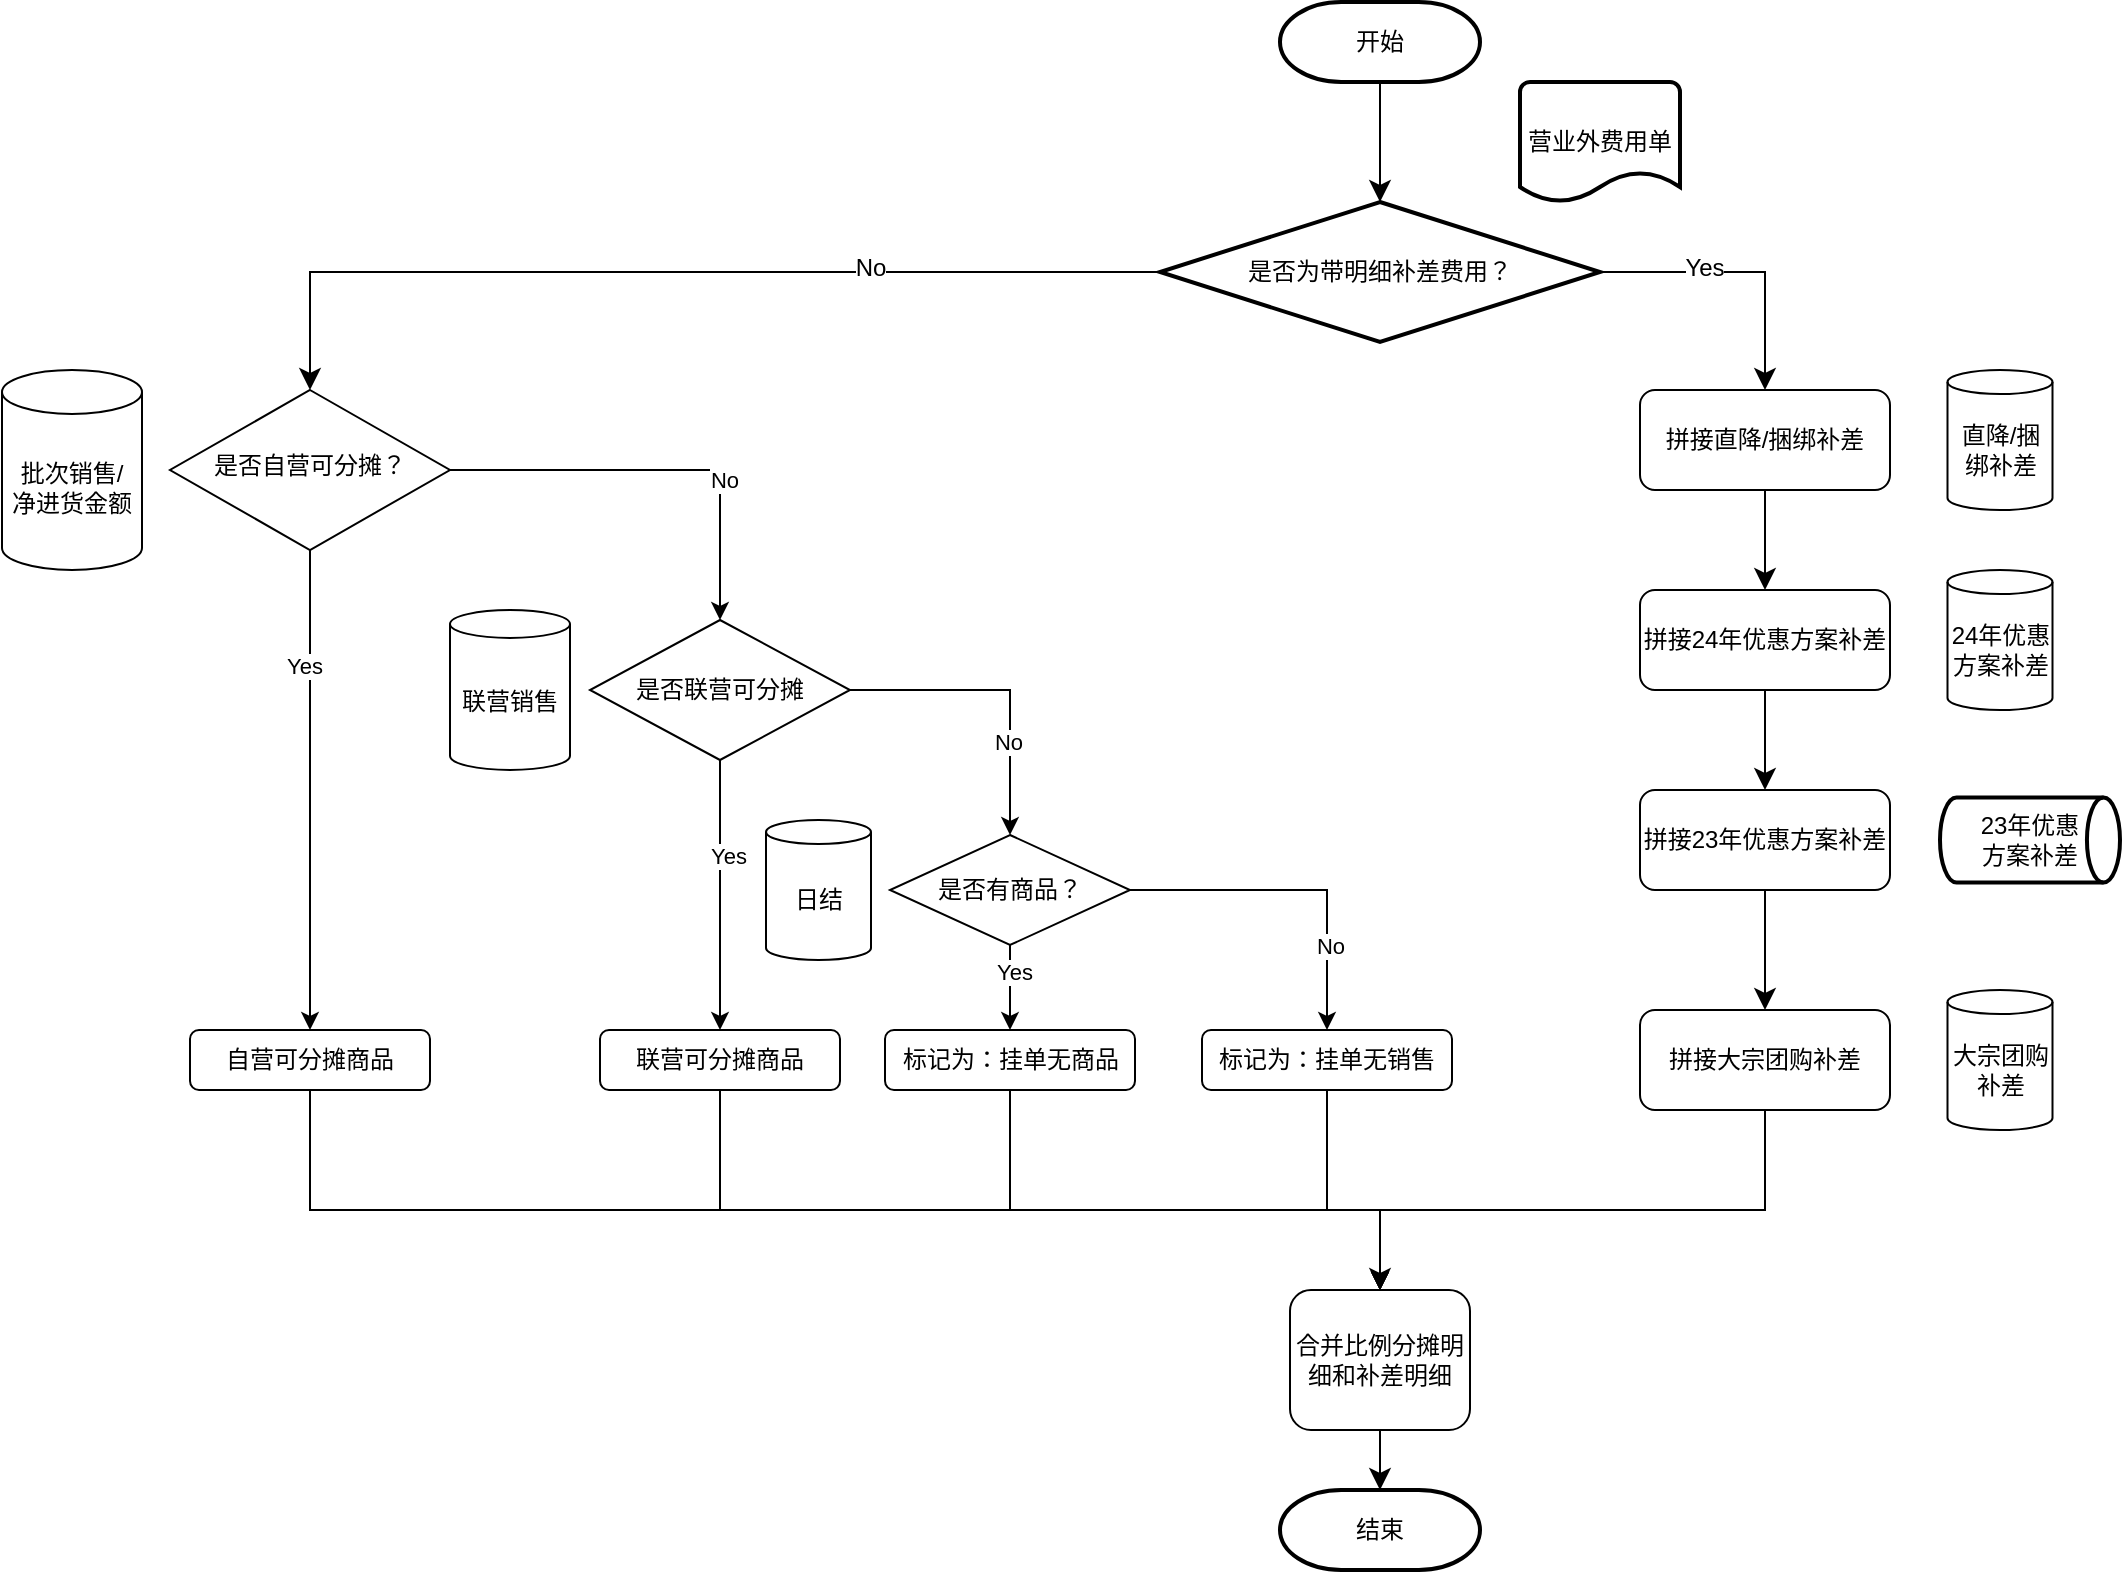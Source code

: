 <mxfile version="25.0.1">
  <diagram id="C5RBs43oDa-KdzZeNtuy" name="Page-1">
    <mxGraphModel dx="1674" dy="827" grid="1" gridSize="10" guides="1" tooltips="1" connect="1" arrows="1" fold="1" page="1" pageScale="1" pageWidth="827" pageHeight="1169" math="0" shadow="0">
      <root>
        <mxCell id="WIyWlLk6GJQsqaUBKTNV-0" />
        <mxCell id="WIyWlLk6GJQsqaUBKTNV-1" parent="WIyWlLk6GJQsqaUBKTNV-0" />
        <mxCell id="p3PwDsmP71-3m6JrjDb_-6" value="" style="edgeStyle=orthogonalEdgeStyle;rounded=0;orthogonalLoop=1;jettySize=auto;html=1;" parent="WIyWlLk6GJQsqaUBKTNV-1" source="WIyWlLk6GJQsqaUBKTNV-6" target="p3PwDsmP71-3m6JrjDb_-4" edge="1">
          <mxGeometry relative="1" as="geometry" />
        </mxCell>
        <mxCell id="p3PwDsmP71-3m6JrjDb_-7" value="Yes" style="edgeLabel;html=1;align=center;verticalAlign=middle;resizable=0;points=[];" parent="p3PwDsmP71-3m6JrjDb_-6" vertex="1" connectable="0">
          <mxGeometry x="-0.52" y="-3" relative="1" as="geometry">
            <mxPoint as="offset" />
          </mxGeometry>
        </mxCell>
        <mxCell id="p3PwDsmP71-3m6JrjDb_-9" style="edgeStyle=orthogonalEdgeStyle;rounded=0;orthogonalLoop=1;jettySize=auto;html=1;exitX=1;exitY=0.5;exitDx=0;exitDy=0;entryX=0.5;entryY=0;entryDx=0;entryDy=0;" parent="WIyWlLk6GJQsqaUBKTNV-1" source="WIyWlLk6GJQsqaUBKTNV-6" target="p3PwDsmP71-3m6JrjDb_-8" edge="1">
          <mxGeometry relative="1" as="geometry" />
        </mxCell>
        <mxCell id="p3PwDsmP71-3m6JrjDb_-11" value="No" style="edgeLabel;html=1;align=center;verticalAlign=middle;resizable=0;points=[];" parent="p3PwDsmP71-3m6JrjDb_-9" vertex="1" connectable="0">
          <mxGeometry x="0.333" y="2" relative="1" as="geometry">
            <mxPoint as="offset" />
          </mxGeometry>
        </mxCell>
        <mxCell id="WIyWlLk6GJQsqaUBKTNV-6" value="是否自营可分摊？" style="rhombus;whiteSpace=wrap;html=1;shadow=0;fontFamily=Helvetica;fontSize=12;align=center;strokeWidth=1;spacing=6;spacingTop=-4;" parent="WIyWlLk6GJQsqaUBKTNV-1" vertex="1">
          <mxGeometry x="135" y="320" width="140" height="80" as="geometry" />
        </mxCell>
        <mxCell id="p3PwDsmP71-3m6JrjDb_-33" style="edgeStyle=orthogonalEdgeStyle;rounded=0;orthogonalLoop=1;jettySize=auto;html=1;exitX=0.5;exitY=1;exitDx=0;exitDy=0;entryX=0.5;entryY=0;entryDx=0;entryDy=0;" parent="WIyWlLk6GJQsqaUBKTNV-1" source="p3PwDsmP71-3m6JrjDb_-4" target="p3PwDsmP71-3m6JrjDb_-32" edge="1">
          <mxGeometry relative="1" as="geometry">
            <Array as="points">
              <mxPoint x="205" y="730" />
              <mxPoint x="740" y="730" />
            </Array>
          </mxGeometry>
        </mxCell>
        <mxCell id="p3PwDsmP71-3m6JrjDb_-4" value="自营可分摊商品" style="rounded=1;whiteSpace=wrap;html=1;" parent="WIyWlLk6GJQsqaUBKTNV-1" vertex="1">
          <mxGeometry x="145" y="640" width="120" height="30" as="geometry" />
        </mxCell>
        <mxCell id="p3PwDsmP71-3m6JrjDb_-13" style="edgeStyle=orthogonalEdgeStyle;rounded=0;orthogonalLoop=1;jettySize=auto;html=1;exitX=0.5;exitY=1;exitDx=0;exitDy=0;" parent="WIyWlLk6GJQsqaUBKTNV-1" source="p3PwDsmP71-3m6JrjDb_-8" target="p3PwDsmP71-3m6JrjDb_-12" edge="1">
          <mxGeometry relative="1" as="geometry" />
        </mxCell>
        <mxCell id="p3PwDsmP71-3m6JrjDb_-14" value="Yes" style="edgeLabel;html=1;align=center;verticalAlign=middle;resizable=0;points=[];" parent="p3PwDsmP71-3m6JrjDb_-13" vertex="1" connectable="0">
          <mxGeometry x="-0.289" y="4" relative="1" as="geometry">
            <mxPoint as="offset" />
          </mxGeometry>
        </mxCell>
        <mxCell id="p3PwDsmP71-3m6JrjDb_-19" style="edgeStyle=orthogonalEdgeStyle;rounded=0;orthogonalLoop=1;jettySize=auto;html=1;exitX=1;exitY=0.5;exitDx=0;exitDy=0;entryX=0.5;entryY=0;entryDx=0;entryDy=0;" parent="WIyWlLk6GJQsqaUBKTNV-1" source="p3PwDsmP71-3m6JrjDb_-8" target="p3PwDsmP71-3m6JrjDb_-18" edge="1">
          <mxGeometry relative="1" as="geometry" />
        </mxCell>
        <mxCell id="p3PwDsmP71-3m6JrjDb_-20" value="No" style="edgeLabel;html=1;align=center;verticalAlign=middle;resizable=0;points=[];" parent="p3PwDsmP71-3m6JrjDb_-19" vertex="1" connectable="0">
          <mxGeometry x="0.384" y="-1" relative="1" as="geometry">
            <mxPoint as="offset" />
          </mxGeometry>
        </mxCell>
        <mxCell id="p3PwDsmP71-3m6JrjDb_-8" value="是否联营可分摊" style="rhombus;whiteSpace=wrap;html=1;" parent="WIyWlLk6GJQsqaUBKTNV-1" vertex="1">
          <mxGeometry x="345" y="435" width="130" height="70" as="geometry" />
        </mxCell>
        <mxCell id="p3PwDsmP71-3m6JrjDb_-34" style="edgeStyle=orthogonalEdgeStyle;rounded=0;orthogonalLoop=1;jettySize=auto;html=1;exitX=0.5;exitY=1;exitDx=0;exitDy=0;entryX=0.5;entryY=0;entryDx=0;entryDy=0;" parent="WIyWlLk6GJQsqaUBKTNV-1" source="p3PwDsmP71-3m6JrjDb_-12" target="p3PwDsmP71-3m6JrjDb_-32" edge="1">
          <mxGeometry relative="1" as="geometry">
            <mxPoint x="471" y="760" as="targetPoint" />
            <Array as="points">
              <mxPoint x="410" y="730" />
              <mxPoint x="740" y="730" />
            </Array>
          </mxGeometry>
        </mxCell>
        <mxCell id="p3PwDsmP71-3m6JrjDb_-12" value="联营可分摊商品" style="rounded=1;whiteSpace=wrap;html=1;" parent="WIyWlLk6GJQsqaUBKTNV-1" vertex="1">
          <mxGeometry x="350" y="640" width="120" height="30" as="geometry" />
        </mxCell>
        <mxCell id="p3PwDsmP71-3m6JrjDb_-28" style="edgeStyle=orthogonalEdgeStyle;rounded=0;orthogonalLoop=1;jettySize=auto;html=1;exitX=1;exitY=0.5;exitDx=0;exitDy=0;entryX=0.5;entryY=0;entryDx=0;entryDy=0;" parent="WIyWlLk6GJQsqaUBKTNV-1" source="p3PwDsmP71-3m6JrjDb_-18" target="p3PwDsmP71-3m6JrjDb_-24" edge="1">
          <mxGeometry relative="1" as="geometry" />
        </mxCell>
        <mxCell id="p3PwDsmP71-3m6JrjDb_-39" value="No" style="edgeLabel;html=1;align=center;verticalAlign=middle;resizable=0;points=[];" parent="p3PwDsmP71-3m6JrjDb_-28" vertex="1" connectable="0">
          <mxGeometry x="0.501" y="1" relative="1" as="geometry">
            <mxPoint as="offset" />
          </mxGeometry>
        </mxCell>
        <mxCell id="p3PwDsmP71-3m6JrjDb_-29" value="" style="edgeStyle=orthogonalEdgeStyle;rounded=0;orthogonalLoop=1;jettySize=auto;html=1;" parent="WIyWlLk6GJQsqaUBKTNV-1" source="p3PwDsmP71-3m6JrjDb_-18" target="p3PwDsmP71-3m6JrjDb_-23" edge="1">
          <mxGeometry relative="1" as="geometry" />
        </mxCell>
        <mxCell id="p3PwDsmP71-3m6JrjDb_-38" value="Yes" style="edgeLabel;html=1;align=center;verticalAlign=middle;resizable=0;points=[];" parent="p3PwDsmP71-3m6JrjDb_-29" vertex="1" connectable="0">
          <mxGeometry x="-0.412" y="2" relative="1" as="geometry">
            <mxPoint y="1" as="offset" />
          </mxGeometry>
        </mxCell>
        <mxCell id="p3PwDsmP71-3m6JrjDb_-18" value="是否有商品？" style="rhombus;whiteSpace=wrap;html=1;" parent="WIyWlLk6GJQsqaUBKTNV-1" vertex="1">
          <mxGeometry x="495" y="542.5" width="120" height="55" as="geometry" />
        </mxCell>
        <mxCell id="p3PwDsmP71-3m6JrjDb_-35" style="edgeStyle=orthogonalEdgeStyle;rounded=0;orthogonalLoop=1;jettySize=auto;html=1;exitX=0.5;exitY=1;exitDx=0;exitDy=0;entryX=0.5;entryY=0;entryDx=0;entryDy=0;" parent="WIyWlLk6GJQsqaUBKTNV-1" source="p3PwDsmP71-3m6JrjDb_-23" target="p3PwDsmP71-3m6JrjDb_-32" edge="1">
          <mxGeometry relative="1" as="geometry">
            <Array as="points">
              <mxPoint x="555" y="730" />
              <mxPoint x="740" y="730" />
            </Array>
          </mxGeometry>
        </mxCell>
        <mxCell id="p3PwDsmP71-3m6JrjDb_-23" value="标记为：挂单无商品" style="rounded=1;whiteSpace=wrap;html=1;" parent="WIyWlLk6GJQsqaUBKTNV-1" vertex="1">
          <mxGeometry x="492.5" y="640" width="125" height="30" as="geometry" />
        </mxCell>
        <mxCell id="p3PwDsmP71-3m6JrjDb_-36" style="edgeStyle=orthogonalEdgeStyle;rounded=0;orthogonalLoop=1;jettySize=auto;html=1;exitX=0.5;exitY=1;exitDx=0;exitDy=0;entryX=0.5;entryY=0;entryDx=0;entryDy=0;" parent="WIyWlLk6GJQsqaUBKTNV-1" source="p3PwDsmP71-3m6JrjDb_-24" target="p3PwDsmP71-3m6JrjDb_-32" edge="1">
          <mxGeometry relative="1" as="geometry">
            <Array as="points">
              <mxPoint x="714" y="730" />
              <mxPoint x="740" y="730" />
            </Array>
          </mxGeometry>
        </mxCell>
        <mxCell id="p3PwDsmP71-3m6JrjDb_-24" value="标记为：挂单无销售" style="rounded=1;whiteSpace=wrap;html=1;" parent="WIyWlLk6GJQsqaUBKTNV-1" vertex="1">
          <mxGeometry x="651" y="640" width="125" height="30" as="geometry" />
        </mxCell>
        <mxCell id="cuTJXf23_0xr2EWPJ04x-45" style="edgeStyle=none;curved=1;rounded=0;orthogonalLoop=1;jettySize=auto;html=1;exitX=0.5;exitY=1;exitDx=0;exitDy=0;fontSize=12;startSize=8;endSize=8;" parent="WIyWlLk6GJQsqaUBKTNV-1" source="p3PwDsmP71-3m6JrjDb_-32" target="cuTJXf23_0xr2EWPJ04x-44" edge="1">
          <mxGeometry relative="1" as="geometry" />
        </mxCell>
        <mxCell id="p3PwDsmP71-3m6JrjDb_-32" value="合并比例分摊明细和补差明细" style="rounded=1;whiteSpace=wrap;html=1;" parent="WIyWlLk6GJQsqaUBKTNV-1" vertex="1">
          <mxGeometry x="695" y="770" width="90" height="70" as="geometry" />
        </mxCell>
        <mxCell id="-HyJnITgvamLCmjTLoUI-0" value="批次销售/&lt;br&gt;净进货金额" style="shape=cylinder3;whiteSpace=wrap;html=1;boundedLbl=1;backgroundOutline=1;size=11;" parent="WIyWlLk6GJQsqaUBKTNV-1" vertex="1">
          <mxGeometry x="51" y="310" width="70" height="100" as="geometry" />
        </mxCell>
        <mxCell id="-HyJnITgvamLCmjTLoUI-1" value="联营销售" style="shape=cylinder3;whiteSpace=wrap;html=1;boundedLbl=1;backgroundOutline=1;size=7;" parent="WIyWlLk6GJQsqaUBKTNV-1" vertex="1">
          <mxGeometry x="275" y="430" width="60" height="80" as="geometry" />
        </mxCell>
        <mxCell id="-HyJnITgvamLCmjTLoUI-2" value="日结" style="shape=cylinder3;whiteSpace=wrap;html=1;boundedLbl=1;backgroundOutline=1;size=6;" parent="WIyWlLk6GJQsqaUBKTNV-1" vertex="1">
          <mxGeometry x="433" y="535" width="52.5" height="70" as="geometry" />
        </mxCell>
        <mxCell id="cuTJXf23_0xr2EWPJ04x-11" style="edgeStyle=none;curved=1;rounded=0;orthogonalLoop=1;jettySize=auto;html=1;exitX=0.5;exitY=1;exitDx=0;exitDy=0;fontSize=12;startSize=8;endSize=8;" parent="WIyWlLk6GJQsqaUBKTNV-1" target="cuTJXf23_0xr2EWPJ04x-10" edge="1">
          <mxGeometry relative="1" as="geometry">
            <mxPoint x="740" y="166" as="sourcePoint" />
          </mxGeometry>
        </mxCell>
        <mxCell id="cuTJXf23_0xr2EWPJ04x-18" style="edgeStyle=orthogonalEdgeStyle;rounded=0;orthogonalLoop=1;jettySize=auto;html=1;exitX=1;exitY=0.5;exitDx=0;exitDy=0;exitPerimeter=0;fontSize=12;startSize=8;endSize=8;entryX=0.5;entryY=0;entryDx=0;entryDy=0;" parent="WIyWlLk6GJQsqaUBKTNV-1" source="cuTJXf23_0xr2EWPJ04x-10" target="cuTJXf23_0xr2EWPJ04x-23" edge="1">
          <mxGeometry relative="1" as="geometry">
            <mxPoint x="930" y="270" as="targetPoint" />
          </mxGeometry>
        </mxCell>
        <mxCell id="cuTJXf23_0xr2EWPJ04x-21" value="Yes" style="edgeLabel;html=1;align=center;verticalAlign=middle;resizable=0;points=[];fontSize=12;" parent="cuTJXf23_0xr2EWPJ04x-18" vertex="1" connectable="0">
          <mxGeometry x="-0.27" y="2" relative="1" as="geometry">
            <mxPoint as="offset" />
          </mxGeometry>
        </mxCell>
        <mxCell id="cuTJXf23_0xr2EWPJ04x-46" style="edgeStyle=orthogonalEdgeStyle;rounded=0;orthogonalLoop=1;jettySize=auto;html=1;entryX=0.5;entryY=0;entryDx=0;entryDy=0;fontSize=12;startSize=8;endSize=8;" parent="WIyWlLk6GJQsqaUBKTNV-1" source="cuTJXf23_0xr2EWPJ04x-10" target="WIyWlLk6GJQsqaUBKTNV-6" edge="1">
          <mxGeometry relative="1" as="geometry" />
        </mxCell>
        <mxCell id="cuTJXf23_0xr2EWPJ04x-47" value="No" style="edgeLabel;html=1;align=center;verticalAlign=middle;resizable=0;points=[];fontSize=12;" parent="cuTJXf23_0xr2EWPJ04x-46" vertex="1" connectable="0">
          <mxGeometry x="-0.401" y="-2" relative="1" as="geometry">
            <mxPoint as="offset" />
          </mxGeometry>
        </mxCell>
        <mxCell id="cuTJXf23_0xr2EWPJ04x-10" value="是否为带明细补差费用？" style="strokeWidth=2;html=1;shape=mxgraph.flowchart.decision;whiteSpace=wrap;" parent="WIyWlLk6GJQsqaUBKTNV-1" vertex="1">
          <mxGeometry x="630" y="226" width="220" height="70" as="geometry" />
        </mxCell>
        <mxCell id="cuTJXf23_0xr2EWPJ04x-33" style="edgeStyle=none;curved=1;rounded=0;orthogonalLoop=1;jettySize=auto;html=1;entryX=0.5;entryY=0;entryDx=0;entryDy=0;fontSize=12;startSize=8;endSize=8;" parent="WIyWlLk6GJQsqaUBKTNV-1" source="cuTJXf23_0xr2EWPJ04x-23" target="cuTJXf23_0xr2EWPJ04x-32" edge="1">
          <mxGeometry relative="1" as="geometry" />
        </mxCell>
        <mxCell id="cuTJXf23_0xr2EWPJ04x-23" value="拼接直降/捆绑补差" style="rounded=1;whiteSpace=wrap;html=1;" parent="WIyWlLk6GJQsqaUBKTNV-1" vertex="1">
          <mxGeometry x="870" y="320" width="125" height="50" as="geometry" />
        </mxCell>
        <mxCell id="cuTJXf23_0xr2EWPJ04x-26" value="23年优惠&lt;div&gt;方案补差&lt;/div&gt;" style="strokeWidth=2;html=1;shape=mxgraph.flowchart.direct_data;whiteSpace=wrap;" parent="WIyWlLk6GJQsqaUBKTNV-1" vertex="1">
          <mxGeometry x="1020" y="523.75" width="90" height="42.5" as="geometry" />
        </mxCell>
        <mxCell id="cuTJXf23_0xr2EWPJ04x-35" style="edgeStyle=none;curved=1;rounded=0;orthogonalLoop=1;jettySize=auto;html=1;fontSize=12;startSize=8;endSize=8;" parent="WIyWlLk6GJQsqaUBKTNV-1" source="cuTJXf23_0xr2EWPJ04x-32" target="cuTJXf23_0xr2EWPJ04x-34" edge="1">
          <mxGeometry relative="1" as="geometry" />
        </mxCell>
        <mxCell id="cuTJXf23_0xr2EWPJ04x-32" value="拼接24年优惠方案补差" style="rounded=1;whiteSpace=wrap;html=1;" parent="WIyWlLk6GJQsqaUBKTNV-1" vertex="1">
          <mxGeometry x="870" y="420" width="125" height="50" as="geometry" />
        </mxCell>
        <mxCell id="cuTJXf23_0xr2EWPJ04x-39" style="edgeStyle=none;curved=1;rounded=0;orthogonalLoop=1;jettySize=auto;html=1;entryX=0.5;entryY=0;entryDx=0;entryDy=0;fontSize=12;startSize=8;endSize=8;" parent="WIyWlLk6GJQsqaUBKTNV-1" source="cuTJXf23_0xr2EWPJ04x-34" target="cuTJXf23_0xr2EWPJ04x-37" edge="1">
          <mxGeometry relative="1" as="geometry" />
        </mxCell>
        <mxCell id="cuTJXf23_0xr2EWPJ04x-34" value="拼接23年优惠方案补差" style="rounded=1;whiteSpace=wrap;html=1;" parent="WIyWlLk6GJQsqaUBKTNV-1" vertex="1">
          <mxGeometry x="870" y="520" width="125" height="50" as="geometry" />
        </mxCell>
        <mxCell id="cuTJXf23_0xr2EWPJ04x-40" style="edgeStyle=orthogonalEdgeStyle;rounded=0;orthogonalLoop=1;jettySize=auto;html=1;exitX=0.5;exitY=1;exitDx=0;exitDy=0;entryX=0.5;entryY=0;entryDx=0;entryDy=0;fontSize=12;startSize=8;endSize=8;" parent="WIyWlLk6GJQsqaUBKTNV-1" source="cuTJXf23_0xr2EWPJ04x-37" target="p3PwDsmP71-3m6JrjDb_-32" edge="1">
          <mxGeometry relative="1" as="geometry">
            <Array as="points">
              <mxPoint x="933" y="730" />
              <mxPoint x="740" y="730" />
            </Array>
          </mxGeometry>
        </mxCell>
        <mxCell id="cuTJXf23_0xr2EWPJ04x-37" value="拼接大宗团购补差" style="rounded=1;whiteSpace=wrap;html=1;" parent="WIyWlLk6GJQsqaUBKTNV-1" vertex="1">
          <mxGeometry x="870" y="630" width="125" height="50" as="geometry" />
        </mxCell>
        <mxCell id="cuTJXf23_0xr2EWPJ04x-41" value="营业外费用单" style="strokeWidth=2;html=1;shape=mxgraph.flowchart.document2;whiteSpace=wrap;size=0.25;" parent="WIyWlLk6GJQsqaUBKTNV-1" vertex="1">
          <mxGeometry x="810" y="166" width="80" height="60" as="geometry" />
        </mxCell>
        <mxCell id="cuTJXf23_0xr2EWPJ04x-42" value="开始" style="strokeWidth=2;html=1;shape=mxgraph.flowchart.terminator;whiteSpace=wrap;" parent="WIyWlLk6GJQsqaUBKTNV-1" vertex="1">
          <mxGeometry x="690" y="126" width="100" height="40" as="geometry" />
        </mxCell>
        <mxCell id="cuTJXf23_0xr2EWPJ04x-44" value="结束" style="strokeWidth=2;html=1;shape=mxgraph.flowchart.terminator;whiteSpace=wrap;" parent="WIyWlLk6GJQsqaUBKTNV-1" vertex="1">
          <mxGeometry x="690" y="870" width="100" height="40" as="geometry" />
        </mxCell>
        <mxCell id="omJboh4-JBgsBwnd_y1W-0" value="大宗团购补差" style="shape=cylinder3;whiteSpace=wrap;html=1;boundedLbl=1;backgroundOutline=1;size=6;" vertex="1" parent="WIyWlLk6GJQsqaUBKTNV-1">
          <mxGeometry x="1023.75" y="620" width="52.5" height="70" as="geometry" />
        </mxCell>
        <mxCell id="omJboh4-JBgsBwnd_y1W-1" value="24年优惠方案补差" style="shape=cylinder3;whiteSpace=wrap;html=1;boundedLbl=1;backgroundOutline=1;size=6;" vertex="1" parent="WIyWlLk6GJQsqaUBKTNV-1">
          <mxGeometry x="1023.75" y="410" width="52.5" height="70" as="geometry" />
        </mxCell>
        <mxCell id="omJboh4-JBgsBwnd_y1W-2" value="直降/捆绑补差" style="shape=cylinder3;whiteSpace=wrap;html=1;boundedLbl=1;backgroundOutline=1;size=6;" vertex="1" parent="WIyWlLk6GJQsqaUBKTNV-1">
          <mxGeometry x="1023.75" y="310" width="52.5" height="70" as="geometry" />
        </mxCell>
      </root>
    </mxGraphModel>
  </diagram>
</mxfile>

